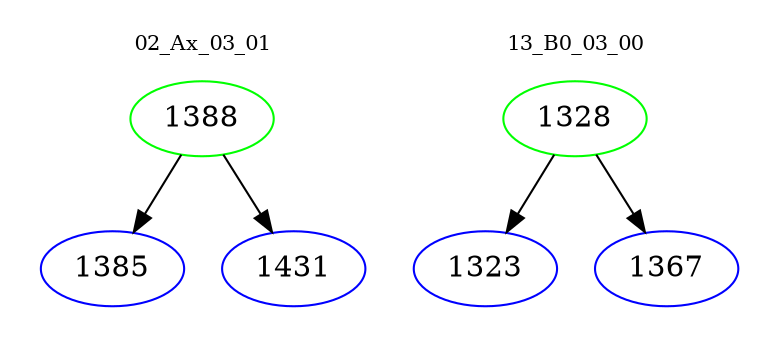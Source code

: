 digraph{
subgraph cluster_0 {
color = white
label = "02_Ax_03_01";
fontsize=10;
T0_1388 [label="1388", color="green"]
T0_1388 -> T0_1385 [color="black"]
T0_1385 [label="1385", color="blue"]
T0_1388 -> T0_1431 [color="black"]
T0_1431 [label="1431", color="blue"]
}
subgraph cluster_1 {
color = white
label = "13_B0_03_00";
fontsize=10;
T1_1328 [label="1328", color="green"]
T1_1328 -> T1_1323 [color="black"]
T1_1323 [label="1323", color="blue"]
T1_1328 -> T1_1367 [color="black"]
T1_1367 [label="1367", color="blue"]
}
}
